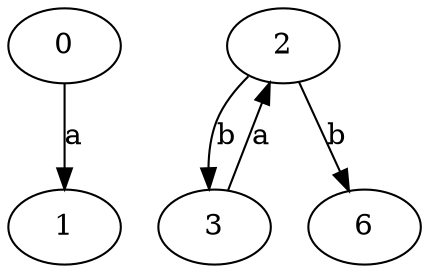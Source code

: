 strict digraph  {
0;
1;
2;
3;
6;
0 -> 1  [label=a];
2 -> 3  [label=b];
2 -> 6  [label=b];
3 -> 2  [label=a];
}
